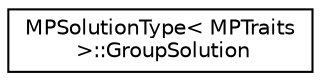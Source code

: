 digraph "Graphical Class Hierarchy"
{
 // LATEX_PDF_SIZE
  edge [fontname="Helvetica",fontsize="10",labelfontname="Helvetica",labelfontsize="10"];
  node [fontname="Helvetica",fontsize="10",shape=record];
  rankdir="LR";
  Node0 [label="MPSolutionType\< MPTraits\l \>::GroupSolution",height=0.2,width=0.4,color="black", fillcolor="white", style="filled",URL="$structMPSolutionType_1_1GroupSolution.html",tooltip="The outputs for a robot group."];
}
